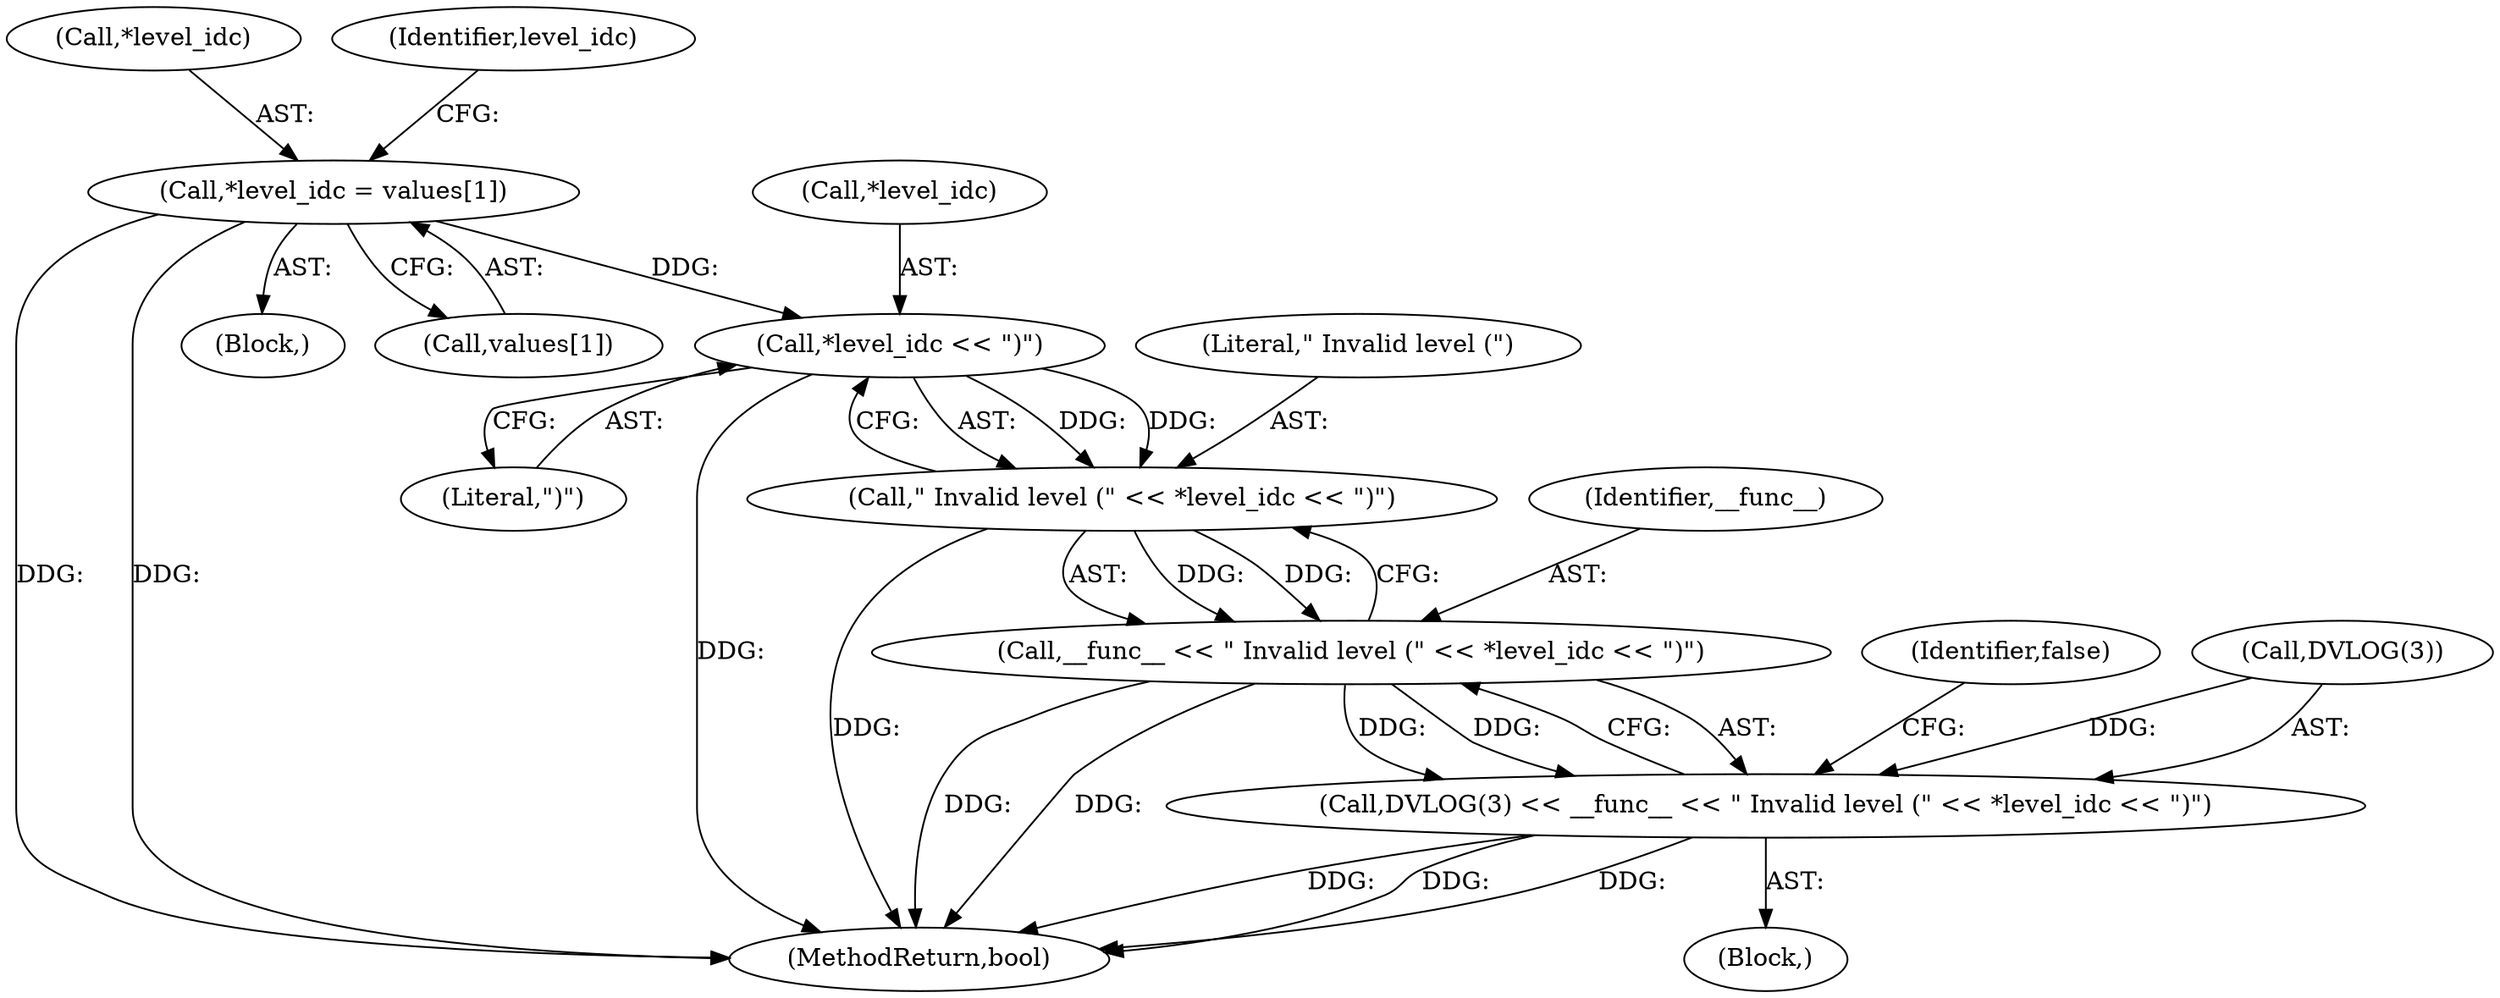 digraph "0_Chrome_2fb4f2c9c461551d43fdfa28ef4c960da81a47dd_6@pointer" {
"1000301" [label="(Call,*level_idc << \")\")"];
"1000268" [label="(Call,*level_idc = values[1])"];
"1000299" [label="(Call,\" Invalid level (\" << *level_idc << \")\")"];
"1000297" [label="(Call,__func__ << \" Invalid level (\" << *level_idc << \")\")"];
"1000294" [label="(Call,DVLOG(3) << __func__ << \" Invalid level (\" << *level_idc << \")\")"];
"1000306" [label="(Identifier,false)"];
"1000304" [label="(Literal,\")\")"];
"1000301" [label="(Call,*level_idc << \")\")"];
"1000302" [label="(Call,*level_idc)"];
"1000297" [label="(Call,__func__ << \" Invalid level (\" << *level_idc << \")\")"];
"1000299" [label="(Call,\" Invalid level (\" << *level_idc << \")\")"];
"1000523" [label="(MethodReturn,bool)"];
"1000268" [label="(Call,*level_idc = values[1])"];
"1000105" [label="(Block,)"];
"1000269" [label="(Call,*level_idc)"];
"1000298" [label="(Identifier,__func__)"];
"1000300" [label="(Literal,\" Invalid level (\")"];
"1000277" [label="(Block,)"];
"1000295" [label="(Call,DVLOG(3))"];
"1000271" [label="(Call,values[1])"];
"1000276" [label="(Identifier,level_idc)"];
"1000294" [label="(Call,DVLOG(3) << __func__ << \" Invalid level (\" << *level_idc << \")\")"];
"1000301" -> "1000299"  [label="AST: "];
"1000301" -> "1000304"  [label="CFG: "];
"1000302" -> "1000301"  [label="AST: "];
"1000304" -> "1000301"  [label="AST: "];
"1000299" -> "1000301"  [label="CFG: "];
"1000301" -> "1000523"  [label="DDG: "];
"1000301" -> "1000299"  [label="DDG: "];
"1000301" -> "1000299"  [label="DDG: "];
"1000268" -> "1000301"  [label="DDG: "];
"1000268" -> "1000105"  [label="AST: "];
"1000268" -> "1000271"  [label="CFG: "];
"1000269" -> "1000268"  [label="AST: "];
"1000271" -> "1000268"  [label="AST: "];
"1000276" -> "1000268"  [label="CFG: "];
"1000268" -> "1000523"  [label="DDG: "];
"1000268" -> "1000523"  [label="DDG: "];
"1000299" -> "1000297"  [label="AST: "];
"1000300" -> "1000299"  [label="AST: "];
"1000297" -> "1000299"  [label="CFG: "];
"1000299" -> "1000523"  [label="DDG: "];
"1000299" -> "1000297"  [label="DDG: "];
"1000299" -> "1000297"  [label="DDG: "];
"1000297" -> "1000294"  [label="AST: "];
"1000298" -> "1000297"  [label="AST: "];
"1000294" -> "1000297"  [label="CFG: "];
"1000297" -> "1000523"  [label="DDG: "];
"1000297" -> "1000523"  [label="DDG: "];
"1000297" -> "1000294"  [label="DDG: "];
"1000297" -> "1000294"  [label="DDG: "];
"1000294" -> "1000277"  [label="AST: "];
"1000295" -> "1000294"  [label="AST: "];
"1000306" -> "1000294"  [label="CFG: "];
"1000294" -> "1000523"  [label="DDG: "];
"1000294" -> "1000523"  [label="DDG: "];
"1000294" -> "1000523"  [label="DDG: "];
"1000295" -> "1000294"  [label="DDG: "];
}
